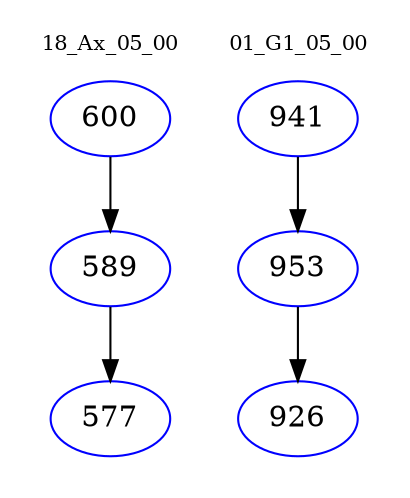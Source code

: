 digraph{
subgraph cluster_0 {
color = white
label = "18_Ax_05_00";
fontsize=10;
T0_600 [label="600", color="blue"]
T0_600 -> T0_589 [color="black"]
T0_589 [label="589", color="blue"]
T0_589 -> T0_577 [color="black"]
T0_577 [label="577", color="blue"]
}
subgraph cluster_1 {
color = white
label = "01_G1_05_00";
fontsize=10;
T1_941 [label="941", color="blue"]
T1_941 -> T1_953 [color="black"]
T1_953 [label="953", color="blue"]
T1_953 -> T1_926 [color="black"]
T1_926 [label="926", color="blue"]
}
}
